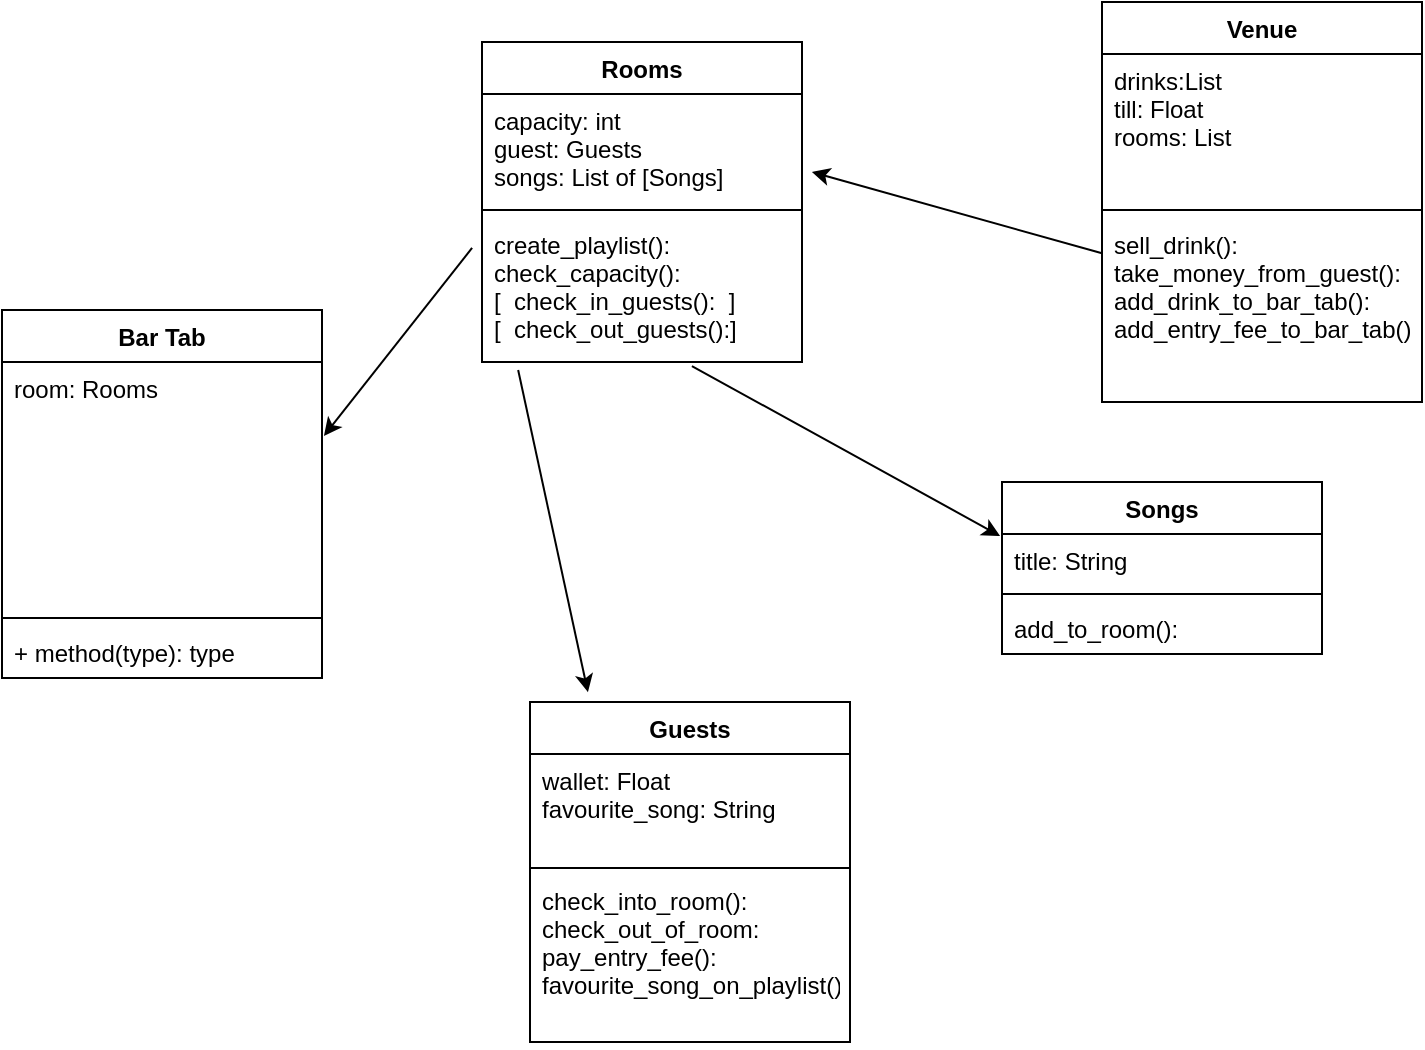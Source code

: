 <mxfile version="13.7.9" type="device"><diagram id="YyJn1LxvXIBn7-MmmLZA" name="Page-1"><mxGraphModel dx="946" dy="680" grid="1" gridSize="10" guides="1" tooltips="1" connect="1" arrows="1" fold="1" page="1" pageScale="1" pageWidth="827" pageHeight="1169" math="0" shadow="0"><root><mxCell id="0"/><mxCell id="1" parent="0"/><mxCell id="cJAszE2UagMoHQaRc6A2-14" value="" style="endArrow=classic;html=1;exitX=0.113;exitY=1.056;exitDx=0;exitDy=0;exitPerimeter=0;entryX=0.181;entryY=-0.029;entryDx=0;entryDy=0;entryPerimeter=0;" edge="1" parent="1" source="cJAszE2UagMoHQaRc6A2-4" target="cJAszE2UagMoHQaRc6A2-9"><mxGeometry width="50" height="50" relative="1" as="geometry"><mxPoint x="390" y="370" as="sourcePoint"/><mxPoint x="150" y="370" as="targetPoint"/><Array as="points"/></mxGeometry></mxCell><mxCell id="cJAszE2UagMoHQaRc6A2-15" value="" style="endArrow=classic;html=1;exitX=0.656;exitY=1.028;exitDx=0;exitDy=0;exitPerimeter=0;entryX=-0.006;entryY=0.038;entryDx=0;entryDy=0;entryPerimeter=0;" edge="1" parent="1" source="cJAszE2UagMoHQaRc6A2-4" target="cJAszE2UagMoHQaRc6A2-6"><mxGeometry width="50" height="50" relative="1" as="geometry"><mxPoint x="260" y="300" as="sourcePoint"/><mxPoint x="320" y="350" as="targetPoint"/></mxGeometry></mxCell><mxCell id="cJAszE2UagMoHQaRc6A2-20" value="" style="endArrow=classic;html=1;entryX=1.031;entryY=0.722;entryDx=0;entryDy=0;entryPerimeter=0;exitX=0;exitY=0.192;exitDx=0;exitDy=0;exitPerimeter=0;" edge="1" parent="1" source="cJAszE2UagMoHQaRc6A2-19" target="cJAszE2UagMoHQaRc6A2-2"><mxGeometry width="50" height="50" relative="1" as="geometry"><mxPoint x="370" y="200" as="sourcePoint"/><mxPoint x="420" y="150" as="targetPoint"/></mxGeometry></mxCell><mxCell id="cJAszE2UagMoHQaRc6A2-16" value="Venue" style="swimlane;fontStyle=1;align=center;verticalAlign=top;childLayout=stackLayout;horizontal=1;startSize=26;horizontalStack=0;resizeParent=1;resizeParentMax=0;resizeLast=0;collapsible=1;marginBottom=0;" vertex="1" parent="1"><mxGeometry x="620" y="40" width="160" height="200" as="geometry"/></mxCell><mxCell id="cJAszE2UagMoHQaRc6A2-17" value="drinks:List &#10;till: Float&#10;rooms: List" style="text;strokeColor=none;fillColor=none;align=left;verticalAlign=top;spacingLeft=4;spacingRight=4;overflow=hidden;rotatable=0;points=[[0,0.5],[1,0.5]];portConstraint=eastwest;" vertex="1" parent="cJAszE2UagMoHQaRc6A2-16"><mxGeometry y="26" width="160" height="74" as="geometry"/></mxCell><mxCell id="cJAszE2UagMoHQaRc6A2-18" value="" style="line;strokeWidth=1;fillColor=none;align=left;verticalAlign=middle;spacingTop=-1;spacingLeft=3;spacingRight=3;rotatable=0;labelPosition=right;points=[];portConstraint=eastwest;" vertex="1" parent="cJAszE2UagMoHQaRc6A2-16"><mxGeometry y="100" width="160" height="8" as="geometry"/></mxCell><mxCell id="cJAszE2UagMoHQaRc6A2-19" value="sell_drink():&#10;take_money_from_guest():&#10;add_drink_to_bar_tab():&#10;add_entry_fee_to_bar_tab():" style="text;strokeColor=none;fillColor=none;align=left;verticalAlign=top;spacingLeft=4;spacingRight=4;overflow=hidden;rotatable=0;points=[[0,0.5],[1,0.5]];portConstraint=eastwest;" vertex="1" parent="cJAszE2UagMoHQaRc6A2-16"><mxGeometry y="108" width="160" height="92" as="geometry"/></mxCell><mxCell id="cJAszE2UagMoHQaRc6A2-1" value="Rooms" style="swimlane;fontStyle=1;align=center;verticalAlign=top;childLayout=stackLayout;horizontal=1;startSize=26;horizontalStack=0;resizeParent=1;resizeParentMax=0;resizeLast=0;collapsible=1;marginBottom=0;" vertex="1" parent="1"><mxGeometry x="310" y="60" width="160" height="160" as="geometry"/></mxCell><mxCell id="cJAszE2UagMoHQaRc6A2-2" value="capacity: int&#10;guest: Guests&#10;songs: List of [Songs]" style="text;strokeColor=none;fillColor=none;align=left;verticalAlign=top;spacingLeft=4;spacingRight=4;overflow=hidden;rotatable=0;points=[[0,0.5],[1,0.5]];portConstraint=eastwest;" vertex="1" parent="cJAszE2UagMoHQaRc6A2-1"><mxGeometry y="26" width="160" height="54" as="geometry"/></mxCell><mxCell id="cJAszE2UagMoHQaRc6A2-3" value="" style="line;strokeWidth=1;fillColor=none;align=left;verticalAlign=middle;spacingTop=-1;spacingLeft=3;spacingRight=3;rotatable=0;labelPosition=right;points=[];portConstraint=eastwest;" vertex="1" parent="cJAszE2UagMoHQaRc6A2-1"><mxGeometry y="80" width="160" height="8" as="geometry"/></mxCell><mxCell id="cJAszE2UagMoHQaRc6A2-4" value="create_playlist():&#10;check_capacity():&#10;[  check_in_guests():  ]&#10;[  check_out_guests():]" style="text;strokeColor=none;fillColor=none;align=left;verticalAlign=top;spacingLeft=4;spacingRight=4;overflow=hidden;rotatable=0;points=[[0,0.5],[1,0.5]];portConstraint=eastwest;" vertex="1" parent="cJAszE2UagMoHQaRc6A2-1"><mxGeometry y="88" width="160" height="72" as="geometry"/></mxCell><mxCell id="cJAszE2UagMoHQaRc6A2-5" value="Songs" style="swimlane;fontStyle=1;align=center;verticalAlign=top;childLayout=stackLayout;horizontal=1;startSize=26;horizontalStack=0;resizeParent=1;resizeParentMax=0;resizeLast=0;collapsible=1;marginBottom=0;" vertex="1" parent="1"><mxGeometry x="570" y="280" width="160" height="86" as="geometry"/></mxCell><mxCell id="cJAszE2UagMoHQaRc6A2-6" value="title: String" style="text;strokeColor=none;fillColor=none;align=left;verticalAlign=top;spacingLeft=4;spacingRight=4;overflow=hidden;rotatable=0;points=[[0,0.5],[1,0.5]];portConstraint=eastwest;" vertex="1" parent="cJAszE2UagMoHQaRc6A2-5"><mxGeometry y="26" width="160" height="26" as="geometry"/></mxCell><mxCell id="cJAszE2UagMoHQaRc6A2-7" value="" style="line;strokeWidth=1;fillColor=none;align=left;verticalAlign=middle;spacingTop=-1;spacingLeft=3;spacingRight=3;rotatable=0;labelPosition=right;points=[];portConstraint=eastwest;" vertex="1" parent="cJAszE2UagMoHQaRc6A2-5"><mxGeometry y="52" width="160" height="8" as="geometry"/></mxCell><mxCell id="cJAszE2UagMoHQaRc6A2-8" value="add_to_room():" style="text;strokeColor=none;fillColor=none;align=left;verticalAlign=top;spacingLeft=4;spacingRight=4;overflow=hidden;rotatable=0;points=[[0,0.5],[1,0.5]];portConstraint=eastwest;" vertex="1" parent="cJAszE2UagMoHQaRc6A2-5"><mxGeometry y="60" width="160" height="26" as="geometry"/></mxCell><mxCell id="cJAszE2UagMoHQaRc6A2-9" value="Guests" style="swimlane;fontStyle=1;align=center;verticalAlign=top;childLayout=stackLayout;horizontal=1;startSize=26;horizontalStack=0;resizeParent=1;resizeParentMax=0;resizeLast=0;collapsible=1;marginBottom=0;" vertex="1" parent="1"><mxGeometry x="334" y="390" width="160" height="170" as="geometry"/></mxCell><mxCell id="cJAszE2UagMoHQaRc6A2-10" value="wallet: Float&#10;favourite_song: String" style="text;strokeColor=none;fillColor=none;align=left;verticalAlign=top;spacingLeft=4;spacingRight=4;overflow=hidden;rotatable=0;points=[[0,0.5],[1,0.5]];portConstraint=eastwest;" vertex="1" parent="cJAszE2UagMoHQaRc6A2-9"><mxGeometry y="26" width="160" height="54" as="geometry"/></mxCell><mxCell id="cJAszE2UagMoHQaRc6A2-11" value="" style="line;strokeWidth=1;fillColor=none;align=left;verticalAlign=middle;spacingTop=-1;spacingLeft=3;spacingRight=3;rotatable=0;labelPosition=right;points=[];portConstraint=eastwest;" vertex="1" parent="cJAszE2UagMoHQaRc6A2-9"><mxGeometry y="80" width="160" height="6" as="geometry"/></mxCell><mxCell id="cJAszE2UagMoHQaRc6A2-12" value="check_into_room():&#10;check_out_of_room:&#10;pay_entry_fee():&#10;favourite_song_on_playlist():" style="text;strokeColor=none;fillColor=none;align=left;verticalAlign=top;spacingLeft=4;spacingRight=4;overflow=hidden;rotatable=0;points=[[0,0.5],[1,0.5]];portConstraint=eastwest;" vertex="1" parent="cJAszE2UagMoHQaRc6A2-9"><mxGeometry y="86" width="160" height="84" as="geometry"/></mxCell><mxCell id="cJAszE2UagMoHQaRc6A2-21" value="Bar Tab" style="swimlane;fontStyle=1;align=center;verticalAlign=top;childLayout=stackLayout;horizontal=1;startSize=26;horizontalStack=0;resizeParent=1;resizeParentMax=0;resizeLast=0;collapsible=1;marginBottom=0;" vertex="1" parent="1"><mxGeometry x="70" y="194" width="160" height="184" as="geometry"/></mxCell><mxCell id="cJAszE2UagMoHQaRc6A2-22" value="room: Rooms&#10;" style="text;strokeColor=none;fillColor=none;align=left;verticalAlign=top;spacingLeft=4;spacingRight=4;overflow=hidden;rotatable=0;points=[[0,0.5],[1,0.5]];portConstraint=eastwest;" vertex="1" parent="cJAszE2UagMoHQaRc6A2-21"><mxGeometry y="26" width="160" height="124" as="geometry"/></mxCell><mxCell id="cJAszE2UagMoHQaRc6A2-23" value="" style="line;strokeWidth=1;fillColor=none;align=left;verticalAlign=middle;spacingTop=-1;spacingLeft=3;spacingRight=3;rotatable=0;labelPosition=right;points=[];portConstraint=eastwest;" vertex="1" parent="cJAszE2UagMoHQaRc6A2-21"><mxGeometry y="150" width="160" height="8" as="geometry"/></mxCell><mxCell id="cJAszE2UagMoHQaRc6A2-24" value="+ method(type): type" style="text;strokeColor=none;fillColor=none;align=left;verticalAlign=top;spacingLeft=4;spacingRight=4;overflow=hidden;rotatable=0;points=[[0,0.5],[1,0.5]];portConstraint=eastwest;" vertex="1" parent="cJAszE2UagMoHQaRc6A2-21"><mxGeometry y="158" width="160" height="26" as="geometry"/></mxCell><mxCell id="cJAszE2UagMoHQaRc6A2-26" value="" style="endArrow=classic;html=1;entryX=1.006;entryY=0.298;entryDx=0;entryDy=0;entryPerimeter=0;exitX=-0.031;exitY=0.208;exitDx=0;exitDy=0;exitPerimeter=0;" edge="1" parent="1" source="cJAszE2UagMoHQaRc6A2-4" target="cJAszE2UagMoHQaRc6A2-22"><mxGeometry width="50" height="50" relative="1" as="geometry"><mxPoint x="250" y="230" as="sourcePoint"/><mxPoint x="300" y="180" as="targetPoint"/></mxGeometry></mxCell></root></mxGraphModel></diagram></mxfile>